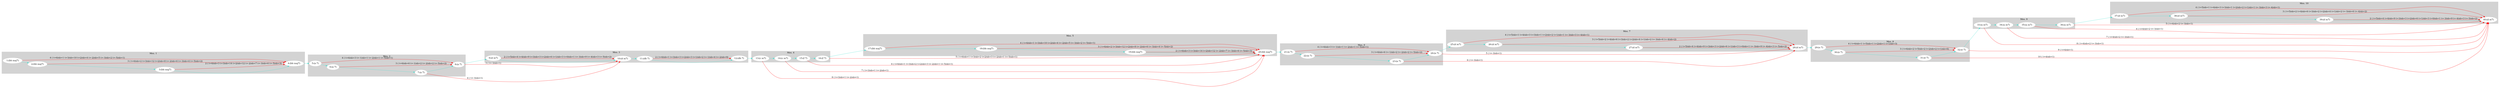 digraph G { 
rankdir=LR 
subgraph cluster0 {
node [style=filled,color=white];
style=filled;
color=lightgrey;
"1:(bb maj7)"; 
"2:(bb maj7)"; 
"3:(bb maj7)"; 
"4:(bb maj7)"; 
label = "Mes. 1"
}
subgraph cluster4 {
node [style=filled,color=white];
style=filled;
color=lightgrey;
"5:(a 7)"; 
"6:(a 7)"; 
"7:(a 7)"; 
"8:(a 7)"; 
label = "Mes. 2"
}
subgraph cluster8 {
node [style=filled,color=white];
style=filled;
color=lightgrey;
"9:(d m7)"; 
"10:(d m7)"; 
"11:(db 7)"; 
"12:(db 7)"; 
label = "Mes. 3"
}
subgraph cluster12 {
node [style=filled,color=white];
style=filled;
color=lightgrey;
"13:(c m7)"; 
"14:(c m7)"; 
"15:(f 7)"; 
"16:(f 7)"; 
label = "Mes. 4"
}
subgraph cluster16 {
node [style=filled,color=white];
style=filled;
color=lightgrey;
"17:(bb maj7)"; 
"18:(bb maj7)"; 
"19:(bb maj7)"; 
"20:(bb maj7)"; 
label = "Mes. 5"
}
subgraph cluster20 {
node [style=filled,color=white];
style=filled;
color=lightgrey;
"21:(a 7)"; 
"22:(a 7)"; 
"23:(a 7)"; 
"24:(a 7)"; 
label = "Mes. 6"
}
subgraph cluster24 {
node [style=filled,color=white];
style=filled;
color=lightgrey;
"25:(d m7)"; 
"26:(d m7)"; 
"27:(d m7)"; 
"28:(d m7)"; 
label = "Mes. 7"
}
subgraph cluster28 {
node [style=filled,color=white];
style=filled;
color=lightgrey;
"29:(e 7)"; 
"30:(e 7)"; 
"31:(e 7)"; 
"32:(e 7)"; 
label = "Mes. 8"
}
subgraph cluster32 {
node [style=filled,color=white];
style=filled;
color=lightgrey;
"33:(a m7)"; 
"34:(a m7)"; 
"35:(a m7)"; 
"36:(a m7)"; 
label = "Mes. 9"
}
subgraph cluster36 {
node [style=filled,color=white];
style=filled;
color=lightgrey;
"37:(d m7)"; 
"38:(d m7)"; 
"39:(d m7)"; 
"40:(d m7)"; 
label = "Mes. 10"
}
"1:(bb maj7)" -> "2:(bb maj7)" [color="turquoise", constraint=true];
"2:(bb maj7)" -> "3:(bb maj7)" [color="turquoise", constraint=true];
"3:(bb maj7)" -> "4:(bb maj7)" [color="turquoise", constraint=true];
"4:(bb maj7)" -> "5:(a 7)" [color="turquoise", constraint=true];
"5:(a 7)" -> "6:(a 7)" [color="turquoise", constraint=true];
"6:(a 7)" -> "7:(a 7)" [color="turquoise", constraint=true];
"7:(a 7)" -> "8:(a 7)" [color="turquoise", constraint=true];
"8:(a 7)" -> "9:(d m7)" [color="turquoise", constraint=true];
"9:(d m7)" -> "10:(d m7)" [color="turquoise", constraint=true];
"10:(d m7)" -> "11:(db 7)" [color="turquoise", constraint=true];
"11:(db 7)" -> "12:(db 7)" [color="turquoise", constraint=true];
"12:(db 7)" -> "13:(c m7)" [color="turquoise", constraint=true];
"13:(c m7)" -> "14:(c m7)" [color="turquoise", constraint=true];
"14:(c m7)" -> "15:(f 7)" [color="turquoise", constraint=true];
"15:(f 7)" -> "16:(f 7)" [color="turquoise", constraint=true];
"16:(f 7)" -> "17:(bb maj7)" [color="turquoise", constraint=true];
"17:(bb maj7)" -> "18:(bb maj7)" [color="turquoise", constraint=true];
"18:(bb maj7)" -> "19:(bb maj7)" [color="turquoise", constraint=true];
"19:(bb maj7)" -> "20:(bb maj7)" [color="turquoise", constraint=true];
"20:(bb maj7)" -> "21:(a 7)" [color="turquoise", constraint=true];
"21:(a 7)" -> "22:(a 7)" [color="turquoise", constraint=true];
"22:(a 7)" -> "23:(a 7)" [color="turquoise", constraint=true];
"23:(a 7)" -> "24:(a 7)" [color="turquoise", constraint=true];
"24:(a 7)" -> "25:(d m7)" [color="turquoise", constraint=true];
"25:(d m7)" -> "26:(d m7)" [color="turquoise", constraint=true];
"26:(d m7)" -> "27:(d m7)" [color="turquoise", constraint=true];
"27:(d m7)" -> "28:(d m7)" [color="turquoise", constraint=true];
"28:(d m7)" -> "29:(e 7)" [color="turquoise", constraint=true];
"29:(e 7)" -> "30:(e 7)" [color="turquoise", constraint=true];
"30:(e 7)" -> "31:(e 7)" [color="turquoise", constraint=true];
"31:(e 7)" -> "32:(e 7)" [color="turquoise", constraint=true];
"32:(e 7)" -> "33:(a m7)" [color="turquoise", constraint=true];
"33:(a m7)" -> "34:(a m7)" [color="turquoise", constraint=true];
"34:(a m7)" -> "35:(a m7)" [color="turquoise", constraint=true];
"35:(a m7)" -> "36:(a m7)" [color="turquoise", constraint=true];
"36:(a m7)" -> "37:(d m7)" [color="turquoise", constraint=true];
"37:(d m7)" -> "38:(d m7)" [color="turquoise", constraint=true];
"38:(d m7)" -> "39:(d m7)" [color="turquoise", constraint=true];
"39:(d m7)" -> "40:(d m7)" [color="turquoise", constraint=true];
"1:(bb maj7)" -> "4:(bb maj7)" [label="4 ( t=6/nb=1 t=3/nb=10 t=2/nb=4 t=-2/nb=5 t=-3/nb=2 t=-5/nb=1)" , color="red", constraint=true, width=11.5];
"2:(bb maj7)" -> "4:(bb maj7)" [label="3 ( t=6/nb=2 t=3/nb=12 t=2/nb=8 t=-2/nb=6 t=-3/nb=4 t=-5/nb=2)" , color="red", constraint=true, width=17.0];
"3:(bb maj7)" -> "4:(bb maj7)" [label="2 ( t=6/nb=3 t=3/nb=14 t=2/nb=12 t=-2/nb=7 t=-3/nb=6 t=-5/nb=3)" , color="red", constraint=true, width=22.5];
"5:(a 7)" -> "8:(a 7)" [label="4 ( t=6/nb=3 t=-1/nb=1 t=-2/nb=1 t=-5/nb=1)" , color="red", constraint=true, width=3.0];
"6:(a 7)" -> "8:(a 7)" [label="3 ( t=6/nb=6 t=-1/nb=2 t=-2/nb=2 t=-5/nb=2)" , color="red", constraint=true, width=6.0];
"7:(a 7)" -> "10:(d m7)" [label="4 ( t=-3/nb=1)" , color="red", constraint=true, width=0.5];
"8:(a 7)" -> "10:(d m7)" [label="3 ( t=-3/nb=1)" , color="red", constraint=true, width=0.5];
"9:(d m7)" -> "10:(d m7)" [label="2 ( t=5/nb=4 t=4/nb=9 t=3/nb=3 t=2/nb=6 t=1/nb=3 t=0/nb=1 t=-3/nb=9 t=-4/nb=3 t=-5/nb=2)" , color="red", constraint=true, width=20.0];
"11:(db 7)" -> "12:(db 7)" [label="2 ( t=6/nb=1 t=3/nb=3 t=2/nb=3 t=1/nb=2 t=-1/nb=4 t=-2/nb=9)" , color="red", constraint=true, width=11.0];
"13:(c m7)" -> "20:(bb maj7)" [label="8 ( t=3/nb=1 t=-2/nb=1)" , color="red", constraint=true, width=1.0];
"14:(c m7)" -> "20:(bb maj7)" [label="7 ( t=3/nb=1 t=-2/nb=1)" , color="red", constraint=true, width=1.0];
"15:(f 7)" -> "20:(bb maj7)" [label="6 ( t=6/nb=1 t=3/nb=2 t=2/nb=3 t=-2/nb=1 t=-5/nb=1)" , color="red", constraint=true, width=4.0];
"16:(f 7)" -> "20:(bb maj7)" [label="5 ( t=6/nb=1 t=3/nb=2 t=2/nb=3 t=-2/nb=1 t=-5/nb=1)" , color="red", constraint=true, width=4.0];
"17:(bb maj7)" -> "20:(bb maj7)" [label="4 ( t=6/nb=1 t=3/nb=10 t=2/nb=4 t=-2/nb=5 t=-3/nb=2 t=-5/nb=1)" , color="red", constraint=true, width=11.5];
"18:(bb maj7)" -> "20:(bb maj7)" [label="3 ( t=6/nb=2 t=3/nb=12 t=2/nb=8 t=-2/nb=6 t=-3/nb=4 t=-5/nb=2)" , color="red", constraint=true, width=17.0];
"19:(bb maj7)" -> "20:(bb maj7)" [label="2 ( t=6/nb=3 t=3/nb=14 t=2/nb=12 t=-2/nb=7 t=-3/nb=6 t=-5/nb=3)" , color="red", constraint=true, width=22.5];
"21:(a 7)" -> "24:(a 7)" [label="4 ( t=6/nb=3 t=-1/nb=1 t=-2/nb=1 t=-5/nb=1)" , color="red", constraint=true, width=3.0];
"22:(a 7)" -> "24:(a 7)" [label="3 ( t=6/nb=6 t=-1/nb=2 t=-2/nb=2 t=-5/nb=2)" , color="red", constraint=true, width=6.0];
"23:(a 7)" -> "28:(d m7)" [label="6 ( t=-3/nb=1)" , color="red", constraint=true, width=0.5];
"24:(a 7)" -> "28:(d m7)" [label="5 ( t=-3/nb=1)" , color="red", constraint=true, width=0.5];
"25:(d m7)" -> "28:(d m7)" [label="4 ( t=5/nb=1 t=4/nb=3 t=3/nb=1 t=2/nb=2 t=1/nb=1 t=-3/nb=3 t=-4/nb=1)" , color="red", constraint=true, width=6.0];
"26:(d m7)" -> "28:(d m7)" [label="3 ( t=5/nb=2 t=4/nb=6 t=3/nb=2 t=2/nb=4 t=1/nb=2 t=-3/nb=6 t=-4/nb=2)" , color="red", constraint=true, width=12.0];
"27:(d m7)" -> "28:(d m7)" [label="2 ( t=5/nb=4 t=4/nb=9 t=3/nb=3 t=2/nb=6 t=1/nb=3 t=0/nb=1 t=-3/nb=9 t=-4/nb=3 t=-5/nb=2)" , color="red", constraint=true, width=20.0];
"29:(e 7)" -> "32:(e 7)" [label="4 ( t=6/nb=1 t=5/nb=1 t=2/nb=1 t=1/nb=3)" , color="red", constraint=true, width=3.0];
"30:(e 7)" -> "32:(e 7)" [label="3 ( t=6/nb=2 t=5/nb=2 t=2/nb=2 t=1/nb=6)" , color="red", constraint=true, width=6.0];
"31:(e 7)" -> "40:(d m7)" [label="10 ( t=4/nb=1)" , color="red", constraint=true, width=0.5];
"32:(e 7)" -> "40:(d m7)" [label="9 ( t=4/nb=1)" , color="red", constraint=true, width=0.5];
"33:(a m7)" -> "40:(d m7)" [label="8 ( t=4/nb=2 t=-3/nb=1)" , color="red", constraint=true, width=1.5];
"34:(a m7)" -> "40:(d m7)" [label="7 ( t=4/nb=2 t=-3/nb=1)" , color="red", constraint=true, width=1.5];
"35:(a m7)" -> "40:(d m7)" [label="6 ( t=4/nb=2 t=-3/nb=1)" , color="red", constraint=true, width=1.5];
"36:(a m7)" -> "40:(d m7)" [label="5 ( t=4/nb=2 t=-3/nb=1)" , color="red", constraint=true, width=1.5];
"37:(d m7)" -> "40:(d m7)" [label="4 ( t=5/nb=1 t=4/nb=3 t=3/nb=1 t=2/nb=2 t=1/nb=1 t=-3/nb=3 t=-4/nb=1)" , color="red", constraint=true, width=6.0];
"38:(d m7)" -> "40:(d m7)" [label="3 ( t=5/nb=2 t=4/nb=6 t=3/nb=2 t=2/nb=4 t=1/nb=2 t=-3/nb=6 t=-4/nb=2)" , color="red", constraint=true, width=12.0];
"39:(d m7)" -> "40:(d m7)" [label="2 ( t=5/nb=4 t=4/nb=9 t=3/nb=3 t=2/nb=6 t=1/nb=3 t=0/nb=1 t=-3/nb=9 t=-4/nb=3 t=-5/nb=2)" , color="red", constraint=true, width=20.0];
}